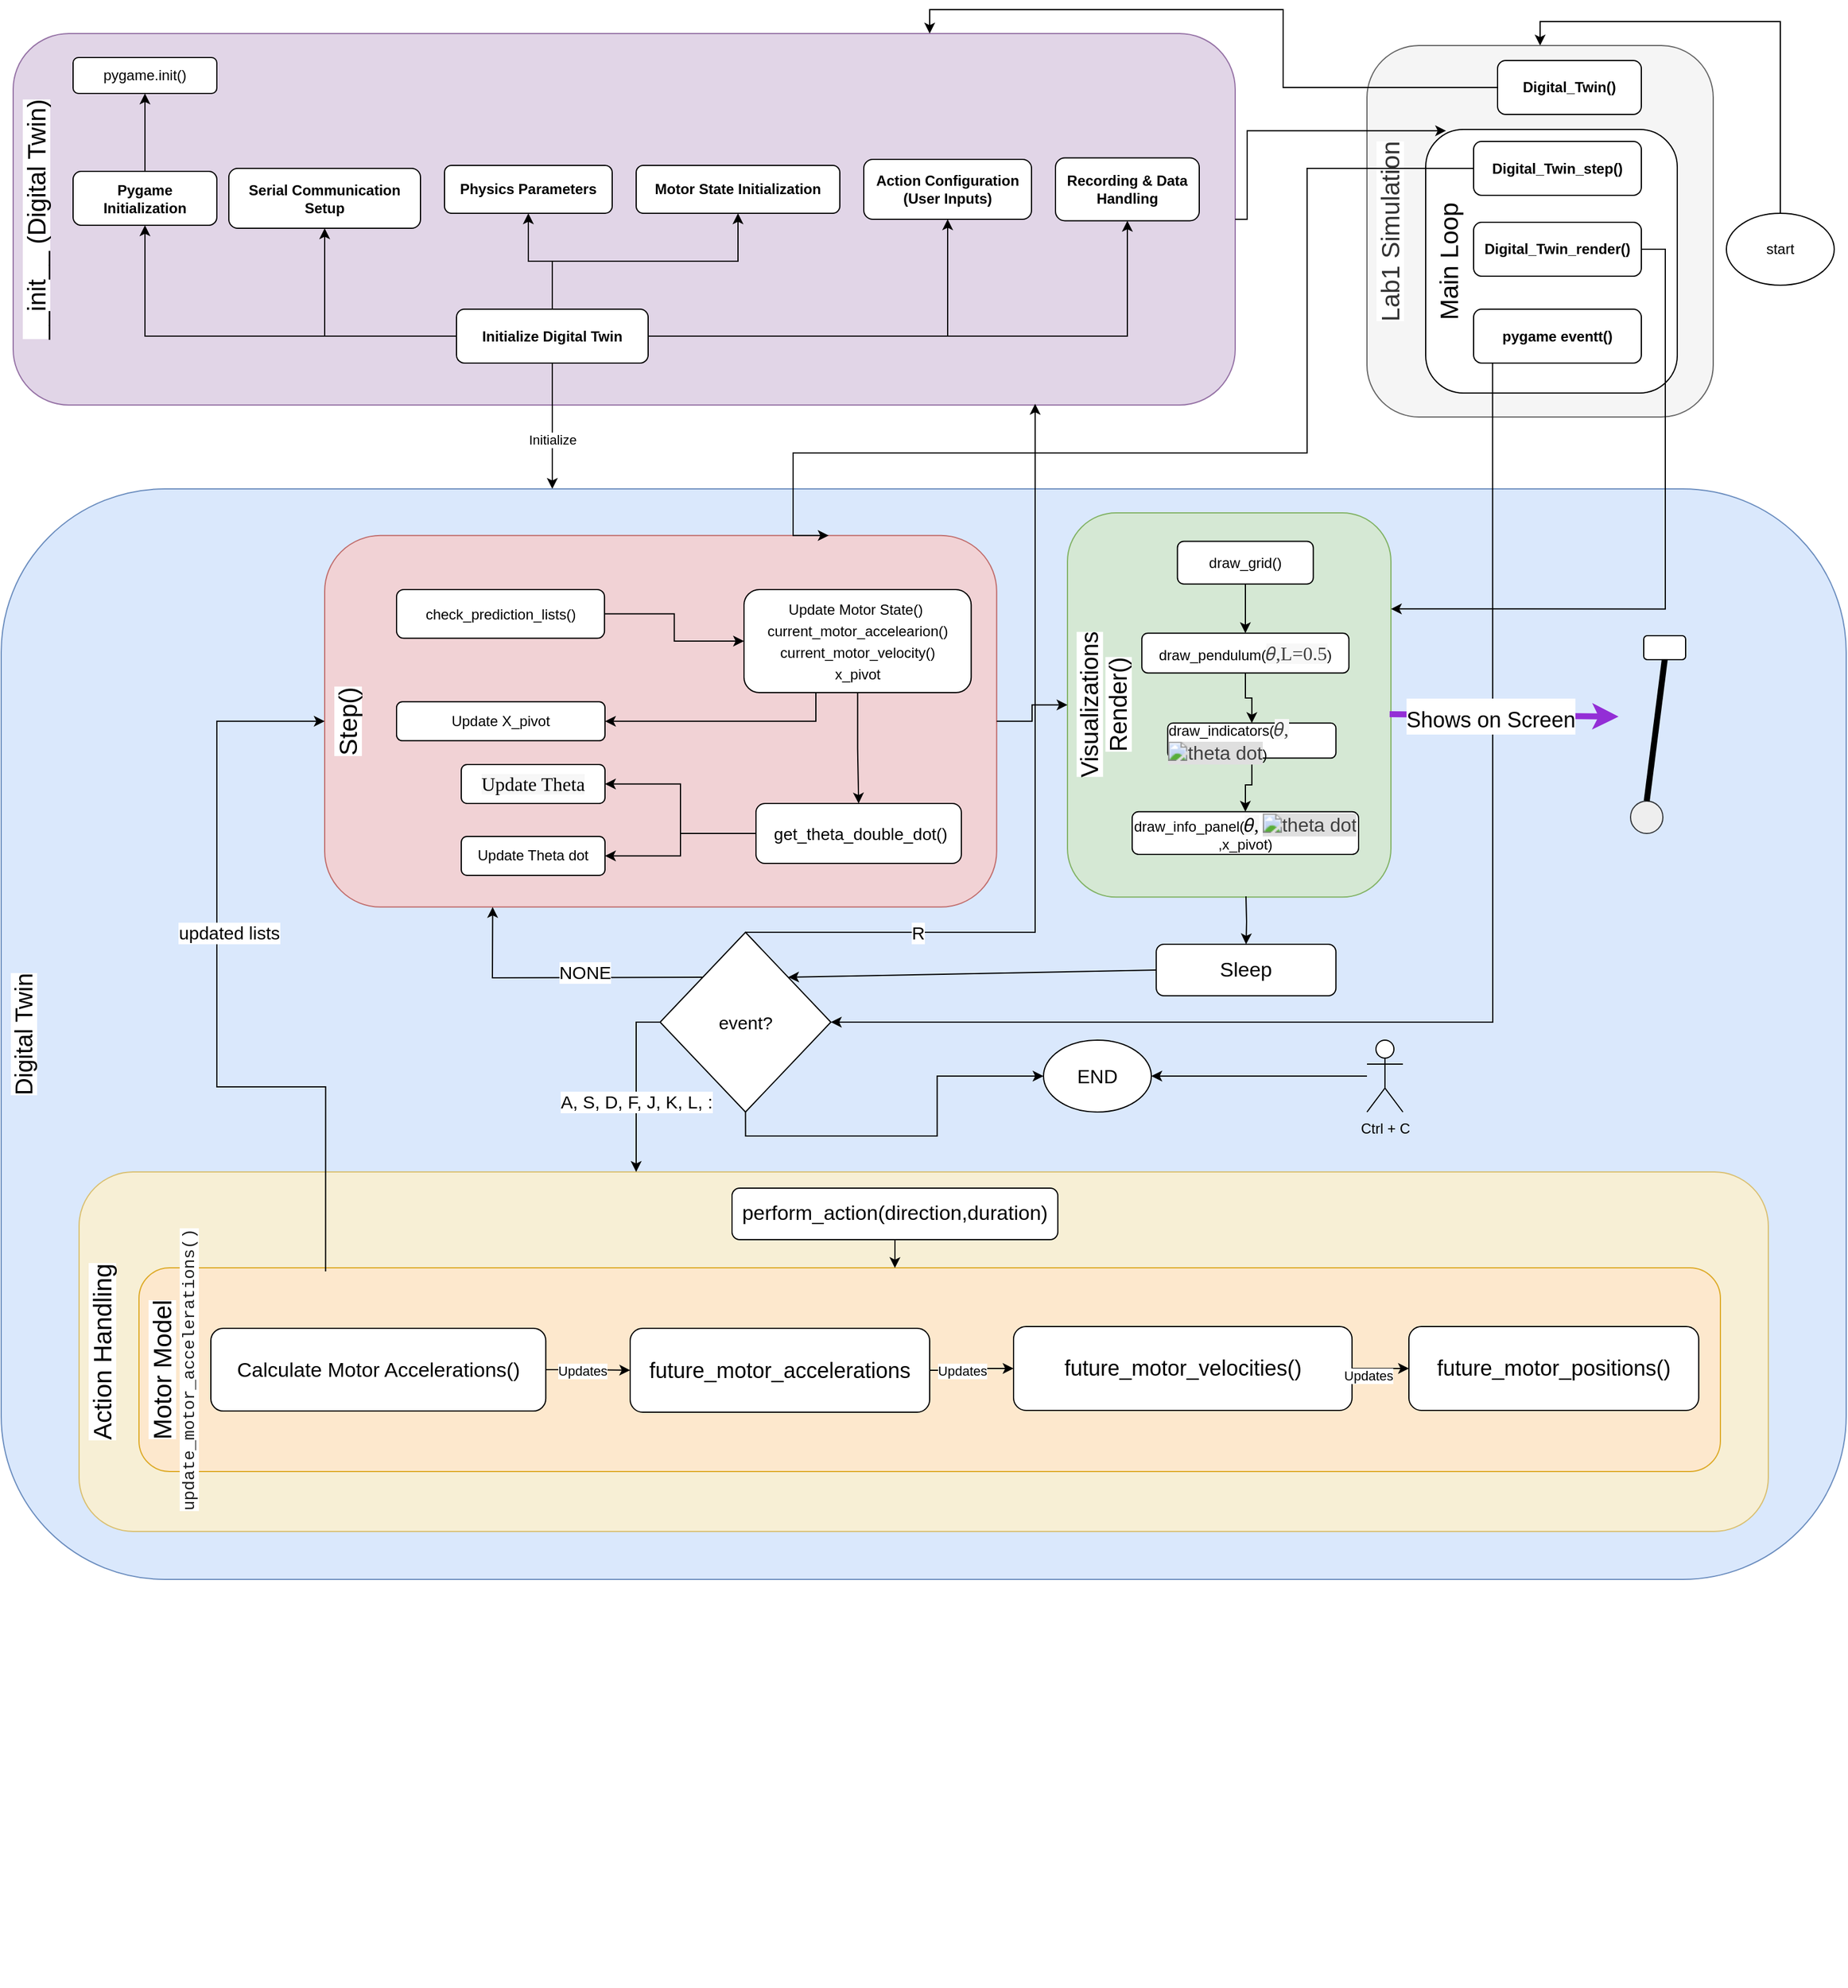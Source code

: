 <mxfile version="26.1.1">
  <diagram id="PWarI2sp8aFkleMzvhMa" name="simulation">
    <mxGraphModel dx="3980" dy="2232" grid="1" gridSize="10" guides="1" tooltips="1" connect="1" arrows="1" fold="1" page="1" pageScale="1" pageWidth="1654" pageHeight="1169" math="0" shadow="0">
      <root>
        <mxCell id="0" />
        <mxCell id="1" parent="0" />
        <mxCell id="Wb_vQWrjdFvGsD8hYQh6-6" value="&lt;span style=&quot;background-color: light-dark(#ffffff, var(--ge-dark-color, #121212));&quot;&gt;__init__ (Digital Twin)&lt;/span&gt;" style="rounded=1;whiteSpace=wrap;html=1;fillColor=#e1d5e7;strokeColor=#9673a6;horizontal=0;verticalAlign=top;fontSize=21;" parent="1" vertex="1">
          <mxGeometry x="1160" y="50" width="1020" height="310" as="geometry" />
        </mxCell>
        <mxCell id="Wb_vQWrjdFvGsD8hYQh6-16" value="" style="edgeStyle=orthogonalEdgeStyle;rounded=0;orthogonalLoop=1;jettySize=auto;html=1;" parent="1" source="Wb_vQWrjdFvGsD8hYQh6-11" target="Wb_vQWrjdFvGsD8hYQh6-15" edge="1">
          <mxGeometry relative="1" as="geometry" />
        </mxCell>
        <mxCell id="Wb_vQWrjdFvGsD8hYQh6-11" value="&lt;p class=&quot;p1&quot;&gt;&lt;b&gt;Pygame Initialization&lt;/b&gt;&lt;/p&gt;" style="rounded=1;whiteSpace=wrap;html=1;" parent="1" vertex="1">
          <mxGeometry x="1210" y="165" width="120" height="45" as="geometry" />
        </mxCell>
        <mxCell id="Wb_vQWrjdFvGsD8hYQh6-12" value="&lt;p class=&quot;p1&quot;&gt;&lt;b&gt;Physics Parameters&lt;/b&gt;&lt;/p&gt;" style="rounded=1;whiteSpace=wrap;html=1;" parent="1" vertex="1">
          <mxGeometry x="1520" y="160" width="140" height="40" as="geometry" />
        </mxCell>
        <UserObject label="pygame.init()" link="&#xa;pygame.init()&#xa;&#xa;&#xa;" id="Wb_vQWrjdFvGsD8hYQh6-15">
          <mxCell style="whiteSpace=wrap;html=1;rounded=1;" parent="1" vertex="1">
            <mxGeometry x="1210" y="70" width="120" height="30" as="geometry" />
          </mxCell>
        </UserObject>
        <mxCell id="Wb_vQWrjdFvGsD8hYQh6-49" value="&lt;p class=&quot;p1&quot;&gt;&lt;b&gt;Motor State Initialization&lt;/b&gt;&lt;/p&gt;" style="rounded=1;whiteSpace=wrap;html=1;" parent="1" vertex="1">
          <mxGeometry x="1680" y="160" width="170" height="40" as="geometry" />
        </mxCell>
        <mxCell id="Wb_vQWrjdFvGsD8hYQh6-50" value="&lt;p class=&quot;p1&quot;&gt;&lt;b&gt;Serial Communication Setup&lt;/b&gt;&lt;/p&gt;" style="rounded=1;whiteSpace=wrap;html=1;" parent="1" vertex="1">
          <mxGeometry x="1340" y="162.5" width="160" height="50" as="geometry" />
        </mxCell>
        <mxCell id="Wb_vQWrjdFvGsD8hYQh6-51" value="&lt;p class=&quot;p1&quot;&gt;&lt;b&gt;Recording &amp;amp; Data Handling&lt;/b&gt;&lt;/p&gt;" style="rounded=1;whiteSpace=wrap;html=1;" parent="1" vertex="1">
          <mxGeometry x="2030" y="153.75" width="120" height="52.5" as="geometry" />
        </mxCell>
        <mxCell id="Wb_vQWrjdFvGsD8hYQh6-53" value="&lt;p class=&quot;p1&quot;&gt;&lt;b&gt;Action Configuration (User Inputs)&lt;/b&gt;&lt;/p&gt;" style="rounded=1;whiteSpace=wrap;html=1;" parent="1" vertex="1">
          <mxGeometry x="1870" y="155" width="140" height="50" as="geometry" />
        </mxCell>
        <mxCell id="Wb_vQWrjdFvGsD8hYQh6-57" value="" style="edgeStyle=orthogonalEdgeStyle;rounded=0;orthogonalLoop=1;jettySize=auto;html=1;entryX=0.5;entryY=0;entryDx=0;entryDy=0;exitX=0.5;exitY=0;exitDx=0;exitDy=0;" parent="1" source="Wb_vQWrjdFvGsD8hYQh6-56" target="m0a015RU4agY2CrLpM0k-13" edge="1">
          <mxGeometry relative="1" as="geometry" />
        </mxCell>
        <mxCell id="Wb_vQWrjdFvGsD8hYQh6-56" value="start" style="ellipse;whiteSpace=wrap;html=1;" parent="1" vertex="1">
          <mxGeometry x="2590" y="200" width="90" height="60" as="geometry" />
        </mxCell>
        <mxCell id="Wb_vQWrjdFvGsD8hYQh6-61" style="edgeStyle=orthogonalEdgeStyle;rounded=0;orthogonalLoop=1;jettySize=auto;html=1;" parent="1" source="Wb_vQWrjdFvGsD8hYQh6-59" target="Wb_vQWrjdFvGsD8hYQh6-11" edge="1">
          <mxGeometry relative="1" as="geometry" />
        </mxCell>
        <mxCell id="Wb_vQWrjdFvGsD8hYQh6-62" style="edgeStyle=orthogonalEdgeStyle;rounded=0;orthogonalLoop=1;jettySize=auto;html=1;" parent="1" source="Wb_vQWrjdFvGsD8hYQh6-59" target="Wb_vQWrjdFvGsD8hYQh6-50" edge="1">
          <mxGeometry relative="1" as="geometry" />
        </mxCell>
        <mxCell id="Wb_vQWrjdFvGsD8hYQh6-64" value="" style="edgeStyle=orthogonalEdgeStyle;rounded=0;orthogonalLoop=1;jettySize=auto;html=1;" parent="1" source="Wb_vQWrjdFvGsD8hYQh6-59" target="Wb_vQWrjdFvGsD8hYQh6-12" edge="1">
          <mxGeometry relative="1" as="geometry" />
        </mxCell>
        <mxCell id="Wb_vQWrjdFvGsD8hYQh6-65" style="edgeStyle=orthogonalEdgeStyle;rounded=0;orthogonalLoop=1;jettySize=auto;html=1;" parent="1" source="Wb_vQWrjdFvGsD8hYQh6-59" target="Wb_vQWrjdFvGsD8hYQh6-49" edge="1">
          <mxGeometry relative="1" as="geometry" />
        </mxCell>
        <mxCell id="Wb_vQWrjdFvGsD8hYQh6-66" style="edgeStyle=orthogonalEdgeStyle;rounded=0;orthogonalLoop=1;jettySize=auto;html=1;" parent="1" source="Wb_vQWrjdFvGsD8hYQh6-59" target="Wb_vQWrjdFvGsD8hYQh6-51" edge="1">
          <mxGeometry relative="1" as="geometry" />
        </mxCell>
        <mxCell id="Wb_vQWrjdFvGsD8hYQh6-67" style="edgeStyle=orthogonalEdgeStyle;rounded=0;orthogonalLoop=1;jettySize=auto;html=1;" parent="1" source="Wb_vQWrjdFvGsD8hYQh6-59" target="Wb_vQWrjdFvGsD8hYQh6-53" edge="1">
          <mxGeometry relative="1" as="geometry" />
        </mxCell>
        <mxCell id="Wb_vQWrjdFvGsD8hYQh6-86" style="edgeStyle=orthogonalEdgeStyle;rounded=0;orthogonalLoop=1;jettySize=auto;html=1;" parent="1" source="Wb_vQWrjdFvGsD8hYQh6-59" edge="1">
          <mxGeometry relative="1" as="geometry">
            <mxPoint x="1610" y="430" as="targetPoint" />
          </mxGeometry>
        </mxCell>
        <mxCell id="Wb_vQWrjdFvGsD8hYQh6-184" value="Initialize" style="edgeLabel;html=1;align=center;verticalAlign=middle;resizable=0;points=[];" parent="Wb_vQWrjdFvGsD8hYQh6-86" vertex="1" connectable="0">
          <mxGeometry x="0.22" y="-1" relative="1" as="geometry">
            <mxPoint as="offset" />
          </mxGeometry>
        </mxCell>
        <mxCell id="Wb_vQWrjdFvGsD8hYQh6-59" value="&lt;p class=&quot;p1&quot;&gt;&lt;b&gt;Initialize Digital Twin&lt;/b&gt;&lt;/p&gt;" style="rounded=1;whiteSpace=wrap;html=1;" parent="1" vertex="1">
          <mxGeometry x="1530" y="280" width="160" height="45" as="geometry" />
        </mxCell>
        <mxCell id="Wb_vQWrjdFvGsD8hYQh6-83" value="&lt;span style=&quot;background-color: light-dark(#ffffff, var(--ge-dark-color, #121212));&quot;&gt;Digital Twin&lt;/span&gt;" style="rounded=1;whiteSpace=wrap;html=1;align=center;horizontal=0;verticalAlign=top;fillColor=#dae8fc;strokeColor=#6c8ebf;fontSize=20;movable=0;resizable=0;rotatable=0;deletable=0;editable=0;locked=1;connectable=0;" parent="1" vertex="1">
          <mxGeometry x="1150" y="430" width="1540" height="910" as="geometry" />
        </mxCell>
        <mxCell id="Wb_vQWrjdFvGsD8hYQh6-92" value="" style="group" parent="1" vertex="1" connectable="0">
          <mxGeometry x="2040" y="450" width="270" height="403" as="geometry" />
        </mxCell>
        <mxCell id="Wb_vQWrjdFvGsD8hYQh6-69" value="&lt;span style=&quot;background-color: light-dark(#ffffff, var(--ge-dark-color, #121212));&quot;&gt;Visualizations&lt;/span&gt;&lt;div&gt;&lt;span style=&quot;background-color: light-dark(#ffffff, var(--ge-dark-color, #121212));&quot;&gt;Render()&lt;/span&gt;&lt;/div&gt;" style="rounded=1;whiteSpace=wrap;html=1;align=center;horizontal=0;verticalAlign=top;fillColor=#d5e8d4;strokeColor=#82b366;fontSize=20;" parent="Wb_vQWrjdFvGsD8hYQh6-92" vertex="1">
          <mxGeometry width="270" height="320.625" as="geometry" />
        </mxCell>
        <mxCell id="Wb_vQWrjdFvGsD8hYQh6-79" style="edgeStyle=orthogonalEdgeStyle;rounded=0;orthogonalLoop=1;jettySize=auto;html=1;entryX=0.5;entryY=0;entryDx=0;entryDy=0;" parent="Wb_vQWrjdFvGsD8hYQh6-92" source="Wb_vQWrjdFvGsD8hYQh6-70" target="Wb_vQWrjdFvGsD8hYQh6-72" edge="1">
          <mxGeometry relative="1" as="geometry" />
        </mxCell>
        <mxCell id="Wb_vQWrjdFvGsD8hYQh6-70" value="&lt;p class=&quot;p1&quot;&gt;&lt;span&gt;draw_grid()&lt;/span&gt;&lt;/p&gt;" style="rounded=1;whiteSpace=wrap;html=1;fontStyle=0" parent="Wb_vQWrjdFvGsD8hYQh6-92" vertex="1">
          <mxGeometry x="91.8" y="23.75" width="113.4" height="35.625" as="geometry" />
        </mxCell>
        <mxCell id="Wb_vQWrjdFvGsD8hYQh6-80" style="edgeStyle=orthogonalEdgeStyle;rounded=0;orthogonalLoop=1;jettySize=auto;html=1;entryX=0.5;entryY=0;entryDx=0;entryDy=0;" parent="Wb_vQWrjdFvGsD8hYQh6-92" source="Wb_vQWrjdFvGsD8hYQh6-72" target="Wb_vQWrjdFvGsD8hYQh6-73" edge="1">
          <mxGeometry relative="1" as="geometry" />
        </mxCell>
        <mxCell id="Wb_vQWrjdFvGsD8hYQh6-72" value="&lt;p class=&quot;p1&quot;&gt;&lt;span&gt;draw_pendulum(&lt;/span&gt;&lt;span style=&quot;background-color: rgb(247, 247, 247); color: rgb(63, 63, 63); font-family: &amp;quot;Times New Roman&amp;quot;, &amp;quot;GFS Didot&amp;quot;, STIXGeneral, serif; font-size: 16px; text-align: left;&quot;&gt;𝜃,L=0.5&lt;/span&gt;&lt;span style=&quot;background-color: transparent; color: light-dark(rgb(0, 0, 0), rgb(255, 255, 255));&quot;&gt;)&lt;/span&gt;&lt;/p&gt;" style="rounded=1;whiteSpace=wrap;html=1;fontStyle=0" parent="Wb_vQWrjdFvGsD8hYQh6-92" vertex="1">
          <mxGeometry x="62.1" y="100.344" width="172.8" height="33.25" as="geometry" />
        </mxCell>
        <mxCell id="Wb_vQWrjdFvGsD8hYQh6-82" style="edgeStyle=orthogonalEdgeStyle;rounded=0;orthogonalLoop=1;jettySize=auto;html=1;" parent="Wb_vQWrjdFvGsD8hYQh6-92" source="Wb_vQWrjdFvGsD8hYQh6-73" target="Wb_vQWrjdFvGsD8hYQh6-81" edge="1">
          <mxGeometry relative="1" as="geometry" />
        </mxCell>
        <mxCell id="Wb_vQWrjdFvGsD8hYQh6-73" value="&lt;p style=&quot;text-align: left;&quot; class=&quot;p1&quot;&gt;&lt;span&gt;draw_indicators(&lt;/span&gt;&lt;font face=&quot;Times New Roman, GFS Didot, STIXGeneral, serif&quot; color=&quot;#3f3f3f&quot;&gt;&lt;span style=&quot;font-size: 16px; background-color: rgb(247, 247, 247);&quot;&gt;𝜃,&lt;/span&gt;&lt;/font&gt;&amp;nbsp;&lt;img style=&quot;color: rgb(63, 63, 63); font-family: &amp;quot;Work Sans&amp;quot;, Helvetica, Arial, sans-serif; font-size: 16px; background-color: rgb(223, 223, 223);&quot; alt=&quot;theta dot&quot; src=&quot;https://help.cengage.com/webassign/instructor_guide/webassign/images/stag/lc-thetadot.gif&quot; class=&quot;image&quot;&gt;&lt;span style=&quot;background-color: transparent; color: light-dark(rgb(0, 0, 0), rgb(255, 255, 255));&quot;&gt;)&lt;/span&gt;&lt;/p&gt;" style="rounded=1;whiteSpace=wrap;html=1;fontStyle=0" parent="Wb_vQWrjdFvGsD8hYQh6-92" vertex="1">
          <mxGeometry x="83.7" y="175.388" width="140.4" height="29.231" as="geometry" />
        </mxCell>
        <mxCell id="Wb_vQWrjdFvGsD8hYQh6-81" value="&lt;p class=&quot;p1&quot;&gt;draw_info_panel(&lt;font style=&quot;background-color: transparent; text-align: left;&quot; face=&quot;Times New Roman, GFS Didot, STIXGeneral, serif&quot;&gt;&lt;span style=&quot;font-size: 16px; background-color: rgb(247, 247, 247);&quot;&gt;𝜃,&lt;/span&gt;&lt;/font&gt;&lt;span style=&quot;background-color: transparent; color: light-dark(rgb(0, 0, 0), rgb(255, 255, 255)); text-align: left;&quot;&gt;&amp;nbsp;&lt;/span&gt;&lt;img style=&quot;text-align: left; color: rgb(63, 63, 63); font-family: &amp;quot;Work Sans&amp;quot;, Helvetica, Arial, sans-serif; font-size: 16px; background-color: rgb(223, 223, 223);&quot; alt=&quot;theta dot&quot; src=&quot;https://help.cengage.com/webassign/instructor_guide/webassign/images/stag/lc-thetadot.gif&quot; class=&quot;image&quot;&gt;,x_pivot&lt;span style=&quot;background-color: transparent; color: light-dark(rgb(0, 0, 0), rgb(255, 255, 255));&quot;&gt;)&lt;/span&gt;&lt;/p&gt;" style="rounded=1;whiteSpace=wrap;html=1;fontStyle=0" parent="Wb_vQWrjdFvGsD8hYQh6-92" vertex="1">
          <mxGeometry x="54" y="249.375" width="189" height="35.625" as="geometry" />
        </mxCell>
        <mxCell id="m0a015RU4agY2CrLpM0k-43" value="" style="edgeStyle=orthogonalEdgeStyle;rounded=0;orthogonalLoop=1;jettySize=auto;html=1;" edge="1" parent="Wb_vQWrjdFvGsD8hYQh6-92" target="m0a015RU4agY2CrLpM0k-26">
          <mxGeometry relative="1" as="geometry">
            <mxPoint x="149" y="320" as="sourcePoint" />
          </mxGeometry>
        </mxCell>
        <mxCell id="m0a015RU4agY2CrLpM0k-26" value="&lt;div style=&quot;line-height: 50%;&quot;&gt;&lt;p class=&quot;p1&quot;&gt;&lt;font style=&quot;font-size: 17px;&quot;&gt;Sleep&lt;/font&gt;&lt;/p&gt;&lt;/div&gt;" style="rounded=1;whiteSpace=wrap;html=1;fontStyle=0" vertex="1" parent="Wb_vQWrjdFvGsD8hYQh6-92">
          <mxGeometry x="74.1" y="360" width="150" height="43" as="geometry" />
        </mxCell>
        <mxCell id="Wb_vQWrjdFvGsD8hYQh6-102" value="" style="ellipse;whiteSpace=wrap;html=1;aspect=fixed;fillColor=#eeeeee;strokeColor=#36393d;" parent="1" vertex="1">
          <mxGeometry x="2510" y="690.5" width="27" height="27" as="geometry" />
        </mxCell>
        <mxCell id="Wb_vQWrjdFvGsD8hYQh6-103" value="" style="endArrow=none;html=1;rounded=0;exitX=0.5;exitY=0;exitDx=0;exitDy=0;strokeWidth=5;entryX=0.5;entryY=1;entryDx=0;entryDy=0;curved=1;" parent="1" source="Wb_vQWrjdFvGsD8hYQh6-102" target="Wb_vQWrjdFvGsD8hYQh6-104" edge="1">
          <mxGeometry width="50" height="50" relative="1" as="geometry">
            <mxPoint x="2502" y="614.5" as="sourcePoint" />
            <mxPoint x="2539.2" y="622.25" as="targetPoint" />
          </mxGeometry>
        </mxCell>
        <mxCell id="Wb_vQWrjdFvGsD8hYQh6-104" value="" style="rounded=1;whiteSpace=wrap;html=1;" parent="1" vertex="1">
          <mxGeometry x="2521" y="552.5" width="35" height="20" as="geometry" />
        </mxCell>
        <mxCell id="Wb_vQWrjdFvGsD8hYQh6-230" style="edgeStyle=orthogonalEdgeStyle;rounded=0;orthogonalLoop=1;jettySize=auto;html=1;entryX=0;entryY=0.5;entryDx=0;entryDy=0;exitX=0.5;exitY=1;exitDx=0;exitDy=0;" parent="1" source="Wb_vQWrjdFvGsD8hYQh6-119" target="Wb_vQWrjdFvGsD8hYQh6-229" edge="1">
          <mxGeometry relative="1" as="geometry" />
        </mxCell>
        <mxCell id="Wb_vQWrjdFvGsD8hYQh6-119" value="&lt;font style=&quot;font-size: 15px;&quot;&gt;event?&lt;/font&gt;" style="rhombus;whiteSpace=wrap;html=1;" parent="1" vertex="1">
          <mxGeometry x="1700" y="800" width="142.5" height="150" as="geometry" />
        </mxCell>
        <mxCell id="Wb_vQWrjdFvGsD8hYQh6-134" value="" style="group" parent="1" vertex="1" connectable="0">
          <mxGeometry x="1310" y="480" width="680" height="310" as="geometry" />
        </mxCell>
        <mxCell id="Wb_vQWrjdFvGsD8hYQh6-93" value="&lt;span style=&quot;background-color: light-dark(#ffffff, var(--ge-dark-color, #121212));&quot;&gt;Step()&lt;/span&gt;" style="rounded=1;whiteSpace=wrap;html=1;fillColor=#f8cecc;strokeColor=#b85450;horizontal=0;verticalAlign=top;fontSize=21;opacity=80;" parent="Wb_vQWrjdFvGsD8hYQh6-134" vertex="1">
          <mxGeometry x="110" y="-11.07" width="560.89" height="310" as="geometry" />
        </mxCell>
        <mxCell id="Wb_vQWrjdFvGsD8hYQh6-200" style="edgeStyle=orthogonalEdgeStyle;rounded=0;orthogonalLoop=1;jettySize=auto;html=1;entryX=0;entryY=0.5;entryDx=0;entryDy=0;" parent="Wb_vQWrjdFvGsD8hYQh6-134" source="Wb_vQWrjdFvGsD8hYQh6-88" target="Wb_vQWrjdFvGsD8hYQh6-188" edge="1">
          <mxGeometry relative="1" as="geometry" />
        </mxCell>
        <mxCell id="Wb_vQWrjdFvGsD8hYQh6-88" value="&lt;div style=&quot;line-height: 50%;&quot;&gt;&lt;p class=&quot;p1&quot;&gt;&lt;span style=&quot;background-color: transparent; color: light-dark(rgb(0, 0, 0), rgb(255, 255, 255));&quot;&gt;&lt;b&gt;&amp;nbsp;&lt;/b&gt;&lt;/span&gt;&lt;span style=&quot;background-color: transparent; color: light-dark(rgb(0, 0, 0), rgb(255, 255, 255));&quot;&gt;check_prediction_lists()&amp;nbsp;&lt;/span&gt;&lt;/p&gt;&lt;/div&gt;" style="rounded=1;whiteSpace=wrap;html=1;fontStyle=0" parent="Wb_vQWrjdFvGsD8hYQh6-134" vertex="1">
          <mxGeometry x="170" y="34" width="173.57" height="40.62" as="geometry" />
        </mxCell>
        <mxCell id="m0a015RU4agY2CrLpM0k-46" style="edgeStyle=orthogonalEdgeStyle;rounded=0;orthogonalLoop=1;jettySize=auto;html=1;entryX=1;entryY=0.5;entryDx=0;entryDy=0;" edge="1" parent="Wb_vQWrjdFvGsD8hYQh6-134" source="Wb_vQWrjdFvGsD8hYQh6-89" target="Wb_vQWrjdFvGsD8hYQh6-198">
          <mxGeometry relative="1" as="geometry" />
        </mxCell>
        <mxCell id="Wb_vQWrjdFvGsD8hYQh6-89" value="&lt;div style=&quot;line-height: 50%;&quot;&gt;&lt;p class=&quot;p1&quot;&gt;&lt;font style=&quot;font-size: 14px;&quot;&gt;&lt;span style=&quot;background-color: transparent; color: light-dark(rgb(0, 0, 0), rgb(255, 255, 255));&quot;&gt;&lt;b style=&quot;&quot;&gt;&amp;nbsp;&lt;/b&gt;&lt;/span&gt;&lt;span style=&quot;background-color: transparent; color: light-dark(rgb(0, 0, 0), rgb(255, 255, 255));&quot;&gt;get_theta_double_dot()&lt;/span&gt;&lt;/font&gt;&lt;/p&gt;&lt;/div&gt;" style="rounded=1;whiteSpace=wrap;html=1;fontStyle=0" parent="Wb_vQWrjdFvGsD8hYQh6-134" vertex="1">
          <mxGeometry x="470" y="212.5" width="171.43" height="50" as="geometry" />
        </mxCell>
        <mxCell id="Wb_vQWrjdFvGsD8hYQh6-195" value="" style="edgeStyle=orthogonalEdgeStyle;rounded=0;orthogonalLoop=1;jettySize=auto;html=1;" parent="Wb_vQWrjdFvGsD8hYQh6-134" source="Wb_vQWrjdFvGsD8hYQh6-188" target="Wb_vQWrjdFvGsD8hYQh6-89" edge="1">
          <mxGeometry relative="1" as="geometry" />
        </mxCell>
        <mxCell id="Wb_vQWrjdFvGsD8hYQh6-202" style="edgeStyle=orthogonalEdgeStyle;rounded=0;orthogonalLoop=1;jettySize=auto;html=1;entryX=1;entryY=0.5;entryDx=0;entryDy=0;" parent="Wb_vQWrjdFvGsD8hYQh6-134" source="Wb_vQWrjdFvGsD8hYQh6-188" target="Wb_vQWrjdFvGsD8hYQh6-201" edge="1">
          <mxGeometry relative="1" as="geometry">
            <Array as="points">
              <mxPoint x="520" y="144" />
            </Array>
          </mxGeometry>
        </mxCell>
        <mxCell id="Wb_vQWrjdFvGsD8hYQh6-188" value="&lt;div style=&quot;line-height: 50%;&quot;&gt;&lt;p class=&quot;p1&quot;&gt;&lt;span style=&quot;background-color: transparent; color: light-dark(rgb(0, 0, 0), rgb(255, 255, 255));&quot;&gt;Update Motor State()&amp;nbsp;&lt;/span&gt;&lt;/p&gt;&lt;p class=&quot;p1&quot;&gt;&lt;span style=&quot;background-color: transparent; color: light-dark(rgb(0, 0, 0), rgb(255, 255, 255));&quot;&gt;current_motor_accelearion()&lt;/span&gt;&lt;/p&gt;&lt;p class=&quot;p1&quot;&gt;&lt;span style=&quot;background-color: transparent; color: light-dark(rgb(0, 0, 0), rgb(255, 255, 255));&quot;&gt;current_motor_velocity()&lt;/span&gt;&lt;/p&gt;&lt;p class=&quot;p1&quot;&gt;&lt;span style=&quot;background-color: transparent; color: light-dark(rgb(0, 0, 0), rgb(255, 255, 255));&quot;&gt;x_pivot&lt;/span&gt;&lt;/p&gt;&lt;/div&gt;" style="rounded=1;whiteSpace=wrap;html=1;fontStyle=0" parent="Wb_vQWrjdFvGsD8hYQh6-134" vertex="1">
          <mxGeometry x="460" y="34" width="189.65" height="86" as="geometry" />
        </mxCell>
        <mxCell id="Wb_vQWrjdFvGsD8hYQh6-198" value="Update Theta dot" style="whiteSpace=wrap;html=1;rounded=1;fontStyle=0;" parent="Wb_vQWrjdFvGsD8hYQh6-134" vertex="1">
          <mxGeometry x="224" y="240" width="120" height="32.5" as="geometry" />
        </mxCell>
        <mxCell id="Wb_vQWrjdFvGsD8hYQh6-196" value="&lt;div style=&quot;text-align: left;&quot;&gt;&lt;span style=&quot;color: light-dark(rgb(0, 0, 0), rgb(255, 255, 255)); font-size: 16px; background-color: rgb(247, 247, 247);&quot;&gt;&lt;font face=&quot;Times New Roman, GFS Didot, STIXGeneral, serif&quot;&gt;Update Theta&lt;/font&gt;&lt;/span&gt;&lt;/div&gt;" style="whiteSpace=wrap;html=1;rounded=1;fontStyle=0;" parent="Wb_vQWrjdFvGsD8hYQh6-134" vertex="1">
          <mxGeometry x="224" y="180" width="120" height="32.5" as="geometry" />
        </mxCell>
        <mxCell id="Wb_vQWrjdFvGsD8hYQh6-197" value="" style="edgeStyle=orthogonalEdgeStyle;rounded=0;orthogonalLoop=1;jettySize=auto;html=1;" parent="Wb_vQWrjdFvGsD8hYQh6-134" source="Wb_vQWrjdFvGsD8hYQh6-89" target="Wb_vQWrjdFvGsD8hYQh6-196" edge="1">
          <mxGeometry relative="1" as="geometry" />
        </mxCell>
        <mxCell id="Wb_vQWrjdFvGsD8hYQh6-201" value="&lt;div style=&quot;text-align: left;&quot;&gt;Update X_pivot&lt;/div&gt;" style="whiteSpace=wrap;html=1;rounded=1;fontStyle=0;" parent="Wb_vQWrjdFvGsD8hYQh6-134" vertex="1">
          <mxGeometry x="170" y="127.68" width="173.99" height="32.5" as="geometry" />
        </mxCell>
        <mxCell id="Wb_vQWrjdFvGsD8hYQh6-170" style="edgeStyle=orthogonalEdgeStyle;rounded=0;orthogonalLoop=1;jettySize=auto;html=1;entryX=0.5;entryY=1;entryDx=0;entryDy=0;" parent="1" edge="1">
          <mxGeometry relative="1" as="geometry">
            <mxPoint x="2460" y="1000" as="targetPoint" />
          </mxGeometry>
        </mxCell>
        <mxCell id="Wb_vQWrjdFvGsD8hYQh6-214" value="" style="group" parent="1" vertex="1" connectable="0">
          <mxGeometry x="1215" y="1000" width="1460" height="680" as="geometry" />
        </mxCell>
        <mxCell id="Wb_vQWrjdFvGsD8hYQh6-208" value="" style="group" parent="Wb_vQWrjdFvGsD8hYQh6-214" vertex="1" connectable="0">
          <mxGeometry width="1460" height="680" as="geometry" />
        </mxCell>
        <mxCell id="Wb_vQWrjdFvGsD8hYQh6-131" value="&lt;span style=&quot;background-color: light-dark(#ffffff, var(--ge-dark-color, #121212));&quot;&gt;Action Handling&lt;/span&gt;" style="rounded=1;whiteSpace=wrap;html=1;fillColor=#fff2cc;strokeColor=#d6b656;horizontal=0;verticalAlign=top;fontSize=21;opacity=80;" parent="Wb_vQWrjdFvGsD8hYQh6-208" vertex="1">
          <mxGeometry width="1410" height="300" as="geometry" />
        </mxCell>
        <mxCell id="Wb_vQWrjdFvGsD8hYQh6-137" value="&lt;div style=&quot;line-height: 50%;&quot;&gt;&lt;p class=&quot;p1&quot;&gt;&lt;span style=&quot;font-size: 17px; line-height: 120%;&quot;&gt;perform_action(direction,duration)&lt;/span&gt;&lt;/p&gt;&lt;/div&gt;" style="rounded=1;whiteSpace=wrap;html=1;fontStyle=0" parent="Wb_vQWrjdFvGsD8hYQh6-208" vertex="1">
          <mxGeometry x="545" y="13.5" width="271.96" height="43" as="geometry" />
        </mxCell>
        <mxCell id="Wb_vQWrjdFvGsD8hYQh6-207" value="" style="group" parent="Wb_vQWrjdFvGsD8hYQh6-208" vertex="1" connectable="0">
          <mxGeometry x="50.0" y="70" width="1320" height="470" as="geometry" />
        </mxCell>
        <mxCell id="Wb_vQWrjdFvGsD8hYQh6-142" value="&lt;span style=&quot;background-color: rgb(255, 255, 255);&quot;&gt;Motor&amp;nbsp;&lt;/span&gt;&lt;span style=&quot;background-color: light-dark(rgb(255, 255, 255), rgb(18, 18, 18)); color: light-dark(rgb(0, 0, 0), rgb(255, 255, 255));&quot;&gt;Model&lt;/span&gt;&lt;div&gt;&lt;div style=&quot;font-family: Menlo, Monaco, &amp;quot;Courier New&amp;quot;, monospace; line-height: 18px; white-space: pre;&quot;&gt;&lt;font style=&quot;color: rgb(31, 31, 31); background-color: rgb(255, 255, 255); font-size: 14px;&quot;&gt;update_motor_accelerations()&lt;/font&gt;&lt;/div&gt;&lt;/div&gt;" style="rounded=1;whiteSpace=wrap;html=1;fillColor=#ffe6cc;strokeColor=#d79b00;horizontal=0;verticalAlign=top;fontSize=21;opacity=80;" parent="Wb_vQWrjdFvGsD8hYQh6-207" vertex="1">
          <mxGeometry y="10" width="1320" height="170" as="geometry" />
        </mxCell>
        <mxCell id="Wb_vQWrjdFvGsD8hYQh6-144" value="&lt;div style=&quot;line-height: 50%;&quot;&gt;&lt;p class=&quot;p1&quot;&gt;&lt;span style=&quot;font-size: 17px; line-height: 140%;&quot;&gt;Calculate Motor Accelerations()&lt;/span&gt;&lt;/p&gt;&lt;/div&gt;" style="rounded=1;whiteSpace=wrap;html=1;fontStyle=0" parent="Wb_vQWrjdFvGsD8hYQh6-207" vertex="1">
          <mxGeometry x="60.0" y="60.5" width="279.58" height="69" as="geometry" />
        </mxCell>
        <mxCell id="Wb_vQWrjdFvGsD8hYQh6-145" value="&lt;font style=&quot;font-size: 18px;&quot;&gt;future_motor_accelerations&lt;/font&gt;" style="whiteSpace=wrap;html=1;rounded=1;fontStyle=0;" parent="Wb_vQWrjdFvGsD8hYQh6-207" vertex="1">
          <mxGeometry x="410" y="60.5" width="250" height="70" as="geometry" />
        </mxCell>
        <mxCell id="Wb_vQWrjdFvGsD8hYQh6-146" value="" style="edgeStyle=orthogonalEdgeStyle;rounded=0;orthogonalLoop=1;jettySize=auto;html=1;" parent="Wb_vQWrjdFvGsD8hYQh6-207" source="Wb_vQWrjdFvGsD8hYQh6-144" target="Wb_vQWrjdFvGsD8hYQh6-145" edge="1">
          <mxGeometry relative="1" as="geometry" />
        </mxCell>
        <mxCell id="Wb_vQWrjdFvGsD8hYQh6-177" value="Updates" style="edgeLabel;html=1;align=center;verticalAlign=middle;resizable=0;points=[];" parent="Wb_vQWrjdFvGsD8hYQh6-146" vertex="1" connectable="0">
          <mxGeometry x="-0.145" y="-1" relative="1" as="geometry">
            <mxPoint as="offset" />
          </mxGeometry>
        </mxCell>
        <mxCell id="Wb_vQWrjdFvGsD8hYQh6-149" value="&lt;font style=&quot;font-size: 18px;&quot;&gt;future_motor_velocities()&lt;/font&gt;" style="whiteSpace=wrap;html=1;rounded=1;fontStyle=0;" parent="Wb_vQWrjdFvGsD8hYQh6-207" vertex="1">
          <mxGeometry x="729.996" y="59" width="282.539" height="70" as="geometry" />
        </mxCell>
        <mxCell id="Wb_vQWrjdFvGsD8hYQh6-173" value="" style="edgeStyle=orthogonalEdgeStyle;rounded=0;orthogonalLoop=1;jettySize=auto;html=1;" parent="Wb_vQWrjdFvGsD8hYQh6-207" source="Wb_vQWrjdFvGsD8hYQh6-145" target="Wb_vQWrjdFvGsD8hYQh6-149" edge="1">
          <mxGeometry relative="1" as="geometry" />
        </mxCell>
        <mxCell id="Wb_vQWrjdFvGsD8hYQh6-178" value="Updates" style="edgeLabel;html=1;align=center;verticalAlign=middle;resizable=0;points=[];" parent="Wb_vQWrjdFvGsD8hYQh6-173" vertex="1" connectable="0">
          <mxGeometry x="-0.258" relative="1" as="geometry">
            <mxPoint as="offset" />
          </mxGeometry>
        </mxCell>
        <mxCell id="Wb_vQWrjdFvGsD8hYQh6-151" value="&lt;font style=&quot;font-size: 18px;&quot;&gt;future_motor_positions()&lt;/font&gt;" style="whiteSpace=wrap;html=1;rounded=1;fontStyle=0;" parent="Wb_vQWrjdFvGsD8hYQh6-207" vertex="1">
          <mxGeometry x="1059.997" y="59" width="241.9" height="70" as="geometry" />
        </mxCell>
        <mxCell id="Wb_vQWrjdFvGsD8hYQh6-174" value="" style="edgeStyle=orthogonalEdgeStyle;rounded=0;orthogonalLoop=1;jettySize=auto;html=1;" parent="Wb_vQWrjdFvGsD8hYQh6-207" source="Wb_vQWrjdFvGsD8hYQh6-149" target="Wb_vQWrjdFvGsD8hYQh6-151" edge="1">
          <mxGeometry relative="1" as="geometry" />
        </mxCell>
        <mxCell id="Wb_vQWrjdFvGsD8hYQh6-179" value="Updates" style="edgeLabel;html=1;align=center;verticalAlign=middle;resizable=0;points=[];" parent="Wb_vQWrjdFvGsD8hYQh6-174" vertex="1" connectable="0">
          <mxGeometry x="-0.438" y="-1" relative="1" as="geometry">
            <mxPoint y="5" as="offset" />
          </mxGeometry>
        </mxCell>
        <mxCell id="Wb_vQWrjdFvGsD8hYQh6-224" style="edgeStyle=orthogonalEdgeStyle;rounded=0;orthogonalLoop=1;jettySize=auto;html=1;entryX=0.478;entryY=0.001;entryDx=0;entryDy=0;entryPerimeter=0;" parent="Wb_vQWrjdFvGsD8hYQh6-208" source="Wb_vQWrjdFvGsD8hYQh6-137" target="Wb_vQWrjdFvGsD8hYQh6-142" edge="1">
          <mxGeometry relative="1" as="geometry" />
        </mxCell>
        <mxCell id="Wb_vQWrjdFvGsD8hYQh6-227" style="edgeStyle=orthogonalEdgeStyle;rounded=0;orthogonalLoop=1;jettySize=auto;html=1;exitX=0;exitY=0.5;exitDx=0;exitDy=0;" parent="1" source="Wb_vQWrjdFvGsD8hYQh6-119" edge="1">
          <mxGeometry relative="1" as="geometry">
            <mxPoint x="1740" y="860" as="sourcePoint" />
            <mxPoint x="1680" y="1000" as="targetPoint" />
          </mxGeometry>
        </mxCell>
        <mxCell id="Wb_vQWrjdFvGsD8hYQh6-228" value="A, S, D, F, J, K, L, :" style="edgeLabel;html=1;align=center;verticalAlign=middle;resizable=0;points=[];fontSize=15;" parent="Wb_vQWrjdFvGsD8hYQh6-227" vertex="1" connectable="0">
          <mxGeometry x="-0.245" y="-1" relative="1" as="geometry">
            <mxPoint x="1" y="31" as="offset" />
          </mxGeometry>
        </mxCell>
        <mxCell id="Wb_vQWrjdFvGsD8hYQh6-229" value="&lt;font style=&quot;font-size: 16px;&quot;&gt;END&lt;/font&gt;" style="ellipse;whiteSpace=wrap;html=1;" parent="1" vertex="1">
          <mxGeometry x="2020" y="890" width="90" height="60" as="geometry" />
        </mxCell>
        <mxCell id="Wb_vQWrjdFvGsD8hYQh6-232" style="edgeStyle=orthogonalEdgeStyle;rounded=0;orthogonalLoop=1;jettySize=auto;html=1;entryX=1;entryY=0.5;entryDx=0;entryDy=0;" parent="1" source="Wb_vQWrjdFvGsD8hYQh6-231" target="Wb_vQWrjdFvGsD8hYQh6-229" edge="1">
          <mxGeometry relative="1" as="geometry" />
        </mxCell>
        <mxCell id="Wb_vQWrjdFvGsD8hYQh6-231" value="Ctrl + C" style="shape=umlActor;verticalLabelPosition=bottom;verticalAlign=top;html=1;outlineConnect=0;" parent="1" vertex="1">
          <mxGeometry x="2290" y="890" width="30" height="60" as="geometry" />
        </mxCell>
        <mxCell id="m0a015RU4agY2CrLpM0k-2" value="" style="endArrow=classic;html=1;rounded=0;exitX=0.5;exitY=0;exitDx=0;exitDy=0;" edge="1" parent="1" source="Wb_vQWrjdFvGsD8hYQh6-119">
          <mxGeometry width="50" height="50" relative="1" as="geometry">
            <mxPoint x="1640" y="790" as="sourcePoint" />
            <mxPoint x="2013" y="359" as="targetPoint" />
            <Array as="points">
              <mxPoint x="2013" y="800" />
            </Array>
          </mxGeometry>
        </mxCell>
        <mxCell id="m0a015RU4agY2CrLpM0k-7" value="R" style="edgeLabel;html=1;align=center;verticalAlign=middle;resizable=0;points=[];fontSize=15;" vertex="1" connectable="0" parent="1">
          <mxGeometry x="1915.001" y="799.995" as="geometry" />
        </mxCell>
        <mxCell id="m0a015RU4agY2CrLpM0k-8" value="" style="endArrow=classic;html=1;rounded=0;exitX=0;exitY=0;exitDx=0;exitDy=0;entryX=0.25;entryY=1;entryDx=0;entryDy=0;" edge="1" parent="1" source="Wb_vQWrjdFvGsD8hYQh6-119" target="Wb_vQWrjdFvGsD8hYQh6-93">
          <mxGeometry width="50" height="50" relative="1" as="geometry">
            <mxPoint x="1640" y="790" as="sourcePoint" />
            <mxPoint x="1641" y="780" as="targetPoint" />
            <Array as="points">
              <mxPoint x="1560" y="838" />
            </Array>
          </mxGeometry>
        </mxCell>
        <mxCell id="m0a015RU4agY2CrLpM0k-9" value="NONE" style="edgeLabel;html=1;align=center;verticalAlign=middle;resizable=0;points=[];fontSize=15;" vertex="1" connectable="0" parent="1">
          <mxGeometry x="1870.001" y="819.995" as="geometry">
            <mxPoint x="-233" y="13" as="offset" />
          </mxGeometry>
        </mxCell>
        <mxCell id="Wb_vQWrjdFvGsD8hYQh6-237" style="edgeStyle=orthogonalEdgeStyle;rounded=0;orthogonalLoop=1;jettySize=auto;html=1;exitX=0.118;exitY=0.018;exitDx=0;exitDy=0;exitPerimeter=0;entryX=0;entryY=0.5;entryDx=0;entryDy=0;" parent="1" source="Wb_vQWrjdFvGsD8hYQh6-142" target="Wb_vQWrjdFvGsD8hYQh6-93" edge="1">
          <mxGeometry relative="1" as="geometry">
            <Array as="points">
              <mxPoint x="1421" y="929" />
              <mxPoint x="1330" y="929" />
              <mxPoint x="1330" y="624" />
            </Array>
          </mxGeometry>
        </mxCell>
        <mxCell id="m0a015RU4agY2CrLpM0k-13" value="&lt;span style=&quot;background-color: light-dark(#ffffff, var(--ge-dark-color, #121212));&quot;&gt;Lab1 Simulation&lt;/span&gt;" style="rounded=1;whiteSpace=wrap;html=1;fillColor=#f5f5f5;strokeColor=#666666;horizontal=0;verticalAlign=top;fontSize=21;fontColor=#333333;" vertex="1" parent="1">
          <mxGeometry x="2290" y="60" width="289" height="310" as="geometry" />
        </mxCell>
        <mxCell id="m0a015RU4agY2CrLpM0k-16" style="edgeStyle=orthogonalEdgeStyle;rounded=0;orthogonalLoop=1;jettySize=auto;html=1;entryX=0.75;entryY=0;entryDx=0;entryDy=0;" edge="1" parent="1" source="m0a015RU4agY2CrLpM0k-15" target="Wb_vQWrjdFvGsD8hYQh6-6">
          <mxGeometry relative="1" as="geometry">
            <Array as="points">
              <mxPoint x="2220" y="95" />
              <mxPoint x="2220" y="30" />
              <mxPoint x="1925" y="30" />
            </Array>
          </mxGeometry>
        </mxCell>
        <mxCell id="m0a015RU4agY2CrLpM0k-15" value="&lt;p class=&quot;p1&quot;&gt;&lt;b&gt;Digital_Twin()&lt;/b&gt;&lt;/p&gt;" style="rounded=1;whiteSpace=wrap;html=1;" vertex="1" parent="1">
          <mxGeometry x="2399" y="72.5" width="120" height="45" as="geometry" />
        </mxCell>
        <mxCell id="m0a015RU4agY2CrLpM0k-17" value="&lt;span style=&quot;background-color: light-dark(#ffffff, var(--ge-dark-color, #121212));&quot;&gt;Main Loop&lt;/span&gt;" style="rounded=1;whiteSpace=wrap;html=1;horizontal=0;verticalAlign=top;fontSize=21;" vertex="1" parent="1">
          <mxGeometry x="2339" y="130" width="210" height="220" as="geometry" />
        </mxCell>
        <mxCell id="m0a015RU4agY2CrLpM0k-18" style="edgeStyle=orthogonalEdgeStyle;rounded=0;orthogonalLoop=1;jettySize=auto;html=1;entryX=0.081;entryY=0.005;entryDx=0;entryDy=0;entryPerimeter=0;" edge="1" parent="1" source="Wb_vQWrjdFvGsD8hYQh6-6" target="m0a015RU4agY2CrLpM0k-17">
          <mxGeometry relative="1" as="geometry">
            <Array as="points">
              <mxPoint x="2190" y="205" />
              <mxPoint x="2190" y="131" />
            </Array>
          </mxGeometry>
        </mxCell>
        <mxCell id="m0a015RU4agY2CrLpM0k-21" style="edgeStyle=orthogonalEdgeStyle;rounded=0;orthogonalLoop=1;jettySize=auto;html=1;entryX=0.75;entryY=0;entryDx=0;entryDy=0;exitX=0;exitY=0.5;exitDx=0;exitDy=0;" edge="1" parent="1" source="m0a015RU4agY2CrLpM0k-19" target="Wb_vQWrjdFvGsD8hYQh6-93">
          <mxGeometry relative="1" as="geometry">
            <Array as="points">
              <mxPoint x="2240" y="162" />
              <mxPoint x="2240" y="400" />
              <mxPoint x="1811" y="400" />
              <mxPoint x="1811" y="469" />
            </Array>
          </mxGeometry>
        </mxCell>
        <mxCell id="m0a015RU4agY2CrLpM0k-19" value="&lt;p class=&quot;p1&quot;&gt;&lt;b&gt;Digital_Twin_step()&lt;/b&gt;&lt;/p&gt;" style="rounded=1;whiteSpace=wrap;html=1;" vertex="1" parent="1">
          <mxGeometry x="2379" y="140" width="140" height="45" as="geometry" />
        </mxCell>
        <mxCell id="m0a015RU4agY2CrLpM0k-37" style="edgeStyle=orthogonalEdgeStyle;rounded=0;orthogonalLoop=1;jettySize=auto;html=1;entryX=1;entryY=0.25;entryDx=0;entryDy=0;exitX=1;exitY=0.5;exitDx=0;exitDy=0;" edge="1" parent="1" source="m0a015RU4agY2CrLpM0k-22" target="Wb_vQWrjdFvGsD8hYQh6-69">
          <mxGeometry relative="1" as="geometry" />
        </mxCell>
        <mxCell id="m0a015RU4agY2CrLpM0k-22" value="&lt;p class=&quot;p1&quot;&gt;&lt;b&gt;Digital_Twin_render()&lt;/b&gt;&lt;/p&gt;" style="rounded=1;whiteSpace=wrap;html=1;" vertex="1" parent="1">
          <mxGeometry x="2379" y="207.5" width="140" height="45" as="geometry" />
        </mxCell>
        <mxCell id="m0a015RU4agY2CrLpM0k-25" value="" style="edgeStyle=orthogonalEdgeStyle;rounded=0;orthogonalLoop=1;jettySize=auto;html=1;" edge="1" parent="1" source="Wb_vQWrjdFvGsD8hYQh6-93" target="Wb_vQWrjdFvGsD8hYQh6-69">
          <mxGeometry relative="1" as="geometry" />
        </mxCell>
        <mxCell id="m0a015RU4agY2CrLpM0k-34" value="" style="endArrow=classic;html=1;rounded=0;exitX=0;exitY=0.5;exitDx=0;exitDy=0;entryX=1;entryY=0;entryDx=0;entryDy=0;" edge="1" parent="1" source="m0a015RU4agY2CrLpM0k-26" target="Wb_vQWrjdFvGsD8hYQh6-119">
          <mxGeometry width="50" height="50" relative="1" as="geometry">
            <mxPoint x="1790" y="680" as="sourcePoint" />
            <mxPoint x="1840" y="630" as="targetPoint" />
            <Array as="points" />
          </mxGeometry>
        </mxCell>
        <mxCell id="m0a015RU4agY2CrLpM0k-40" value="" style="endArrow=classic;html=1;rounded=0;exitX=0.113;exitY=1.004;exitDx=0;exitDy=0;exitPerimeter=0;" edge="1" parent="1" source="m0a015RU4agY2CrLpM0k-42" target="Wb_vQWrjdFvGsD8hYQh6-119">
          <mxGeometry width="50" height="50" relative="1" as="geometry">
            <mxPoint x="1790" y="420" as="sourcePoint" />
            <mxPoint x="1840" y="370" as="targetPoint" />
            <Array as="points">
              <mxPoint x="2395" y="875" />
            </Array>
          </mxGeometry>
        </mxCell>
        <mxCell id="m0a015RU4agY2CrLpM0k-42" value="&lt;p class=&quot;p1&quot;&gt;&lt;b&gt;pygame eventt()&lt;/b&gt;&lt;/p&gt;" style="rounded=1;whiteSpace=wrap;html=1;" vertex="1" parent="1">
          <mxGeometry x="2379" y="280" width="140" height="45" as="geometry" />
        </mxCell>
        <mxCell id="m0a015RU4agY2CrLpM0k-44" value="&lt;font style=&quot;font-size: 18px;&quot;&gt;Shows on Screen&lt;/font&gt;" style="endArrow=classic;html=1;rounded=0;strokeWidth=5;fontSize=25;fillColor=#eeeeee;strokeColor=light-dark(#932ed6, #004a4a);exitX=0.996;exitY=0.524;exitDx=0;exitDy=0;exitPerimeter=0;" edge="1" parent="1" source="Wb_vQWrjdFvGsD8hYQh6-69">
          <mxGeometry x="-0.103" width="50" height="50" relative="1" as="geometry">
            <mxPoint x="2330" y="620" as="sourcePoint" />
            <mxPoint x="2500" y="620" as="targetPoint" />
            <mxPoint x="-1" as="offset" />
          </mxGeometry>
        </mxCell>
        <mxCell id="m0a015RU4agY2CrLpM0k-47" value="updated lists" style="edgeLabel;html=1;align=center;verticalAlign=middle;resizable=0;points=[];fontSize=15;" vertex="1" connectable="0" parent="1">
          <mxGeometry x="1339.999" y="800.002" as="geometry" />
        </mxCell>
      </root>
    </mxGraphModel>
  </diagram>
</mxfile>
